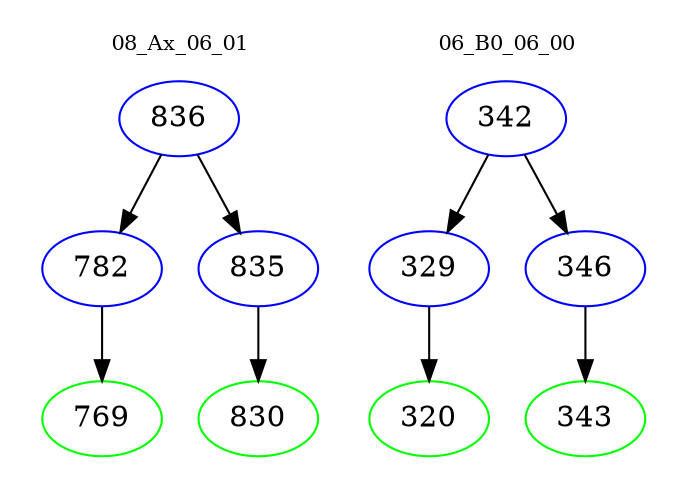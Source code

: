 digraph{
subgraph cluster_0 {
color = white
label = "08_Ax_06_01";
fontsize=10;
T0_836 [label="836", color="blue"]
T0_836 -> T0_782 [color="black"]
T0_782 [label="782", color="blue"]
T0_782 -> T0_769 [color="black"]
T0_769 [label="769", color="green"]
T0_836 -> T0_835 [color="black"]
T0_835 [label="835", color="blue"]
T0_835 -> T0_830 [color="black"]
T0_830 [label="830", color="green"]
}
subgraph cluster_1 {
color = white
label = "06_B0_06_00";
fontsize=10;
T1_342 [label="342", color="blue"]
T1_342 -> T1_329 [color="black"]
T1_329 [label="329", color="blue"]
T1_329 -> T1_320 [color="black"]
T1_320 [label="320", color="green"]
T1_342 -> T1_346 [color="black"]
T1_346 [label="346", color="blue"]
T1_346 -> T1_343 [color="black"]
T1_343 [label="343", color="green"]
}
}
